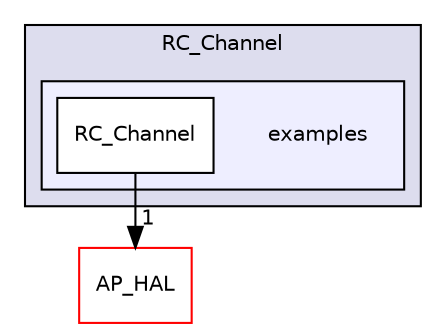 digraph "libraries/RC_Channel/examples" {
  compound=true
  node [ fontsize="10", fontname="Helvetica"];
  edge [ labelfontsize="10", labelfontname="Helvetica"];
  subgraph clusterdir_9517a59ccb1d85d9df7fc09e86ba5740 {
    graph [ bgcolor="#ddddee", pencolor="black", label="RC_Channel" fontname="Helvetica", fontsize="10", URL="dir_9517a59ccb1d85d9df7fc09e86ba5740.html"]
  subgraph clusterdir_87a8b0964ceaca0c3f55018258a8a9ad {
    graph [ bgcolor="#eeeeff", pencolor="black", label="" URL="dir_87a8b0964ceaca0c3f55018258a8a9ad.html"];
    dir_87a8b0964ceaca0c3f55018258a8a9ad [shape=plaintext label="examples"];
    dir_32871a3cbaed166b01bcfff43e99c54a [shape=box label="RC_Channel" color="black" fillcolor="white" style="filled" URL="dir_32871a3cbaed166b01bcfff43e99c54a.html"];
  }
  }
  dir_1cbc10423b2512b31103883361e0123b [shape=box label="AP_HAL" fillcolor="white" style="filled" color="red" URL="dir_1cbc10423b2512b31103883361e0123b.html"];
  dir_32871a3cbaed166b01bcfff43e99c54a->dir_1cbc10423b2512b31103883361e0123b [headlabel="1", labeldistance=1.5 headhref="dir_000175_000046.html"];
}
